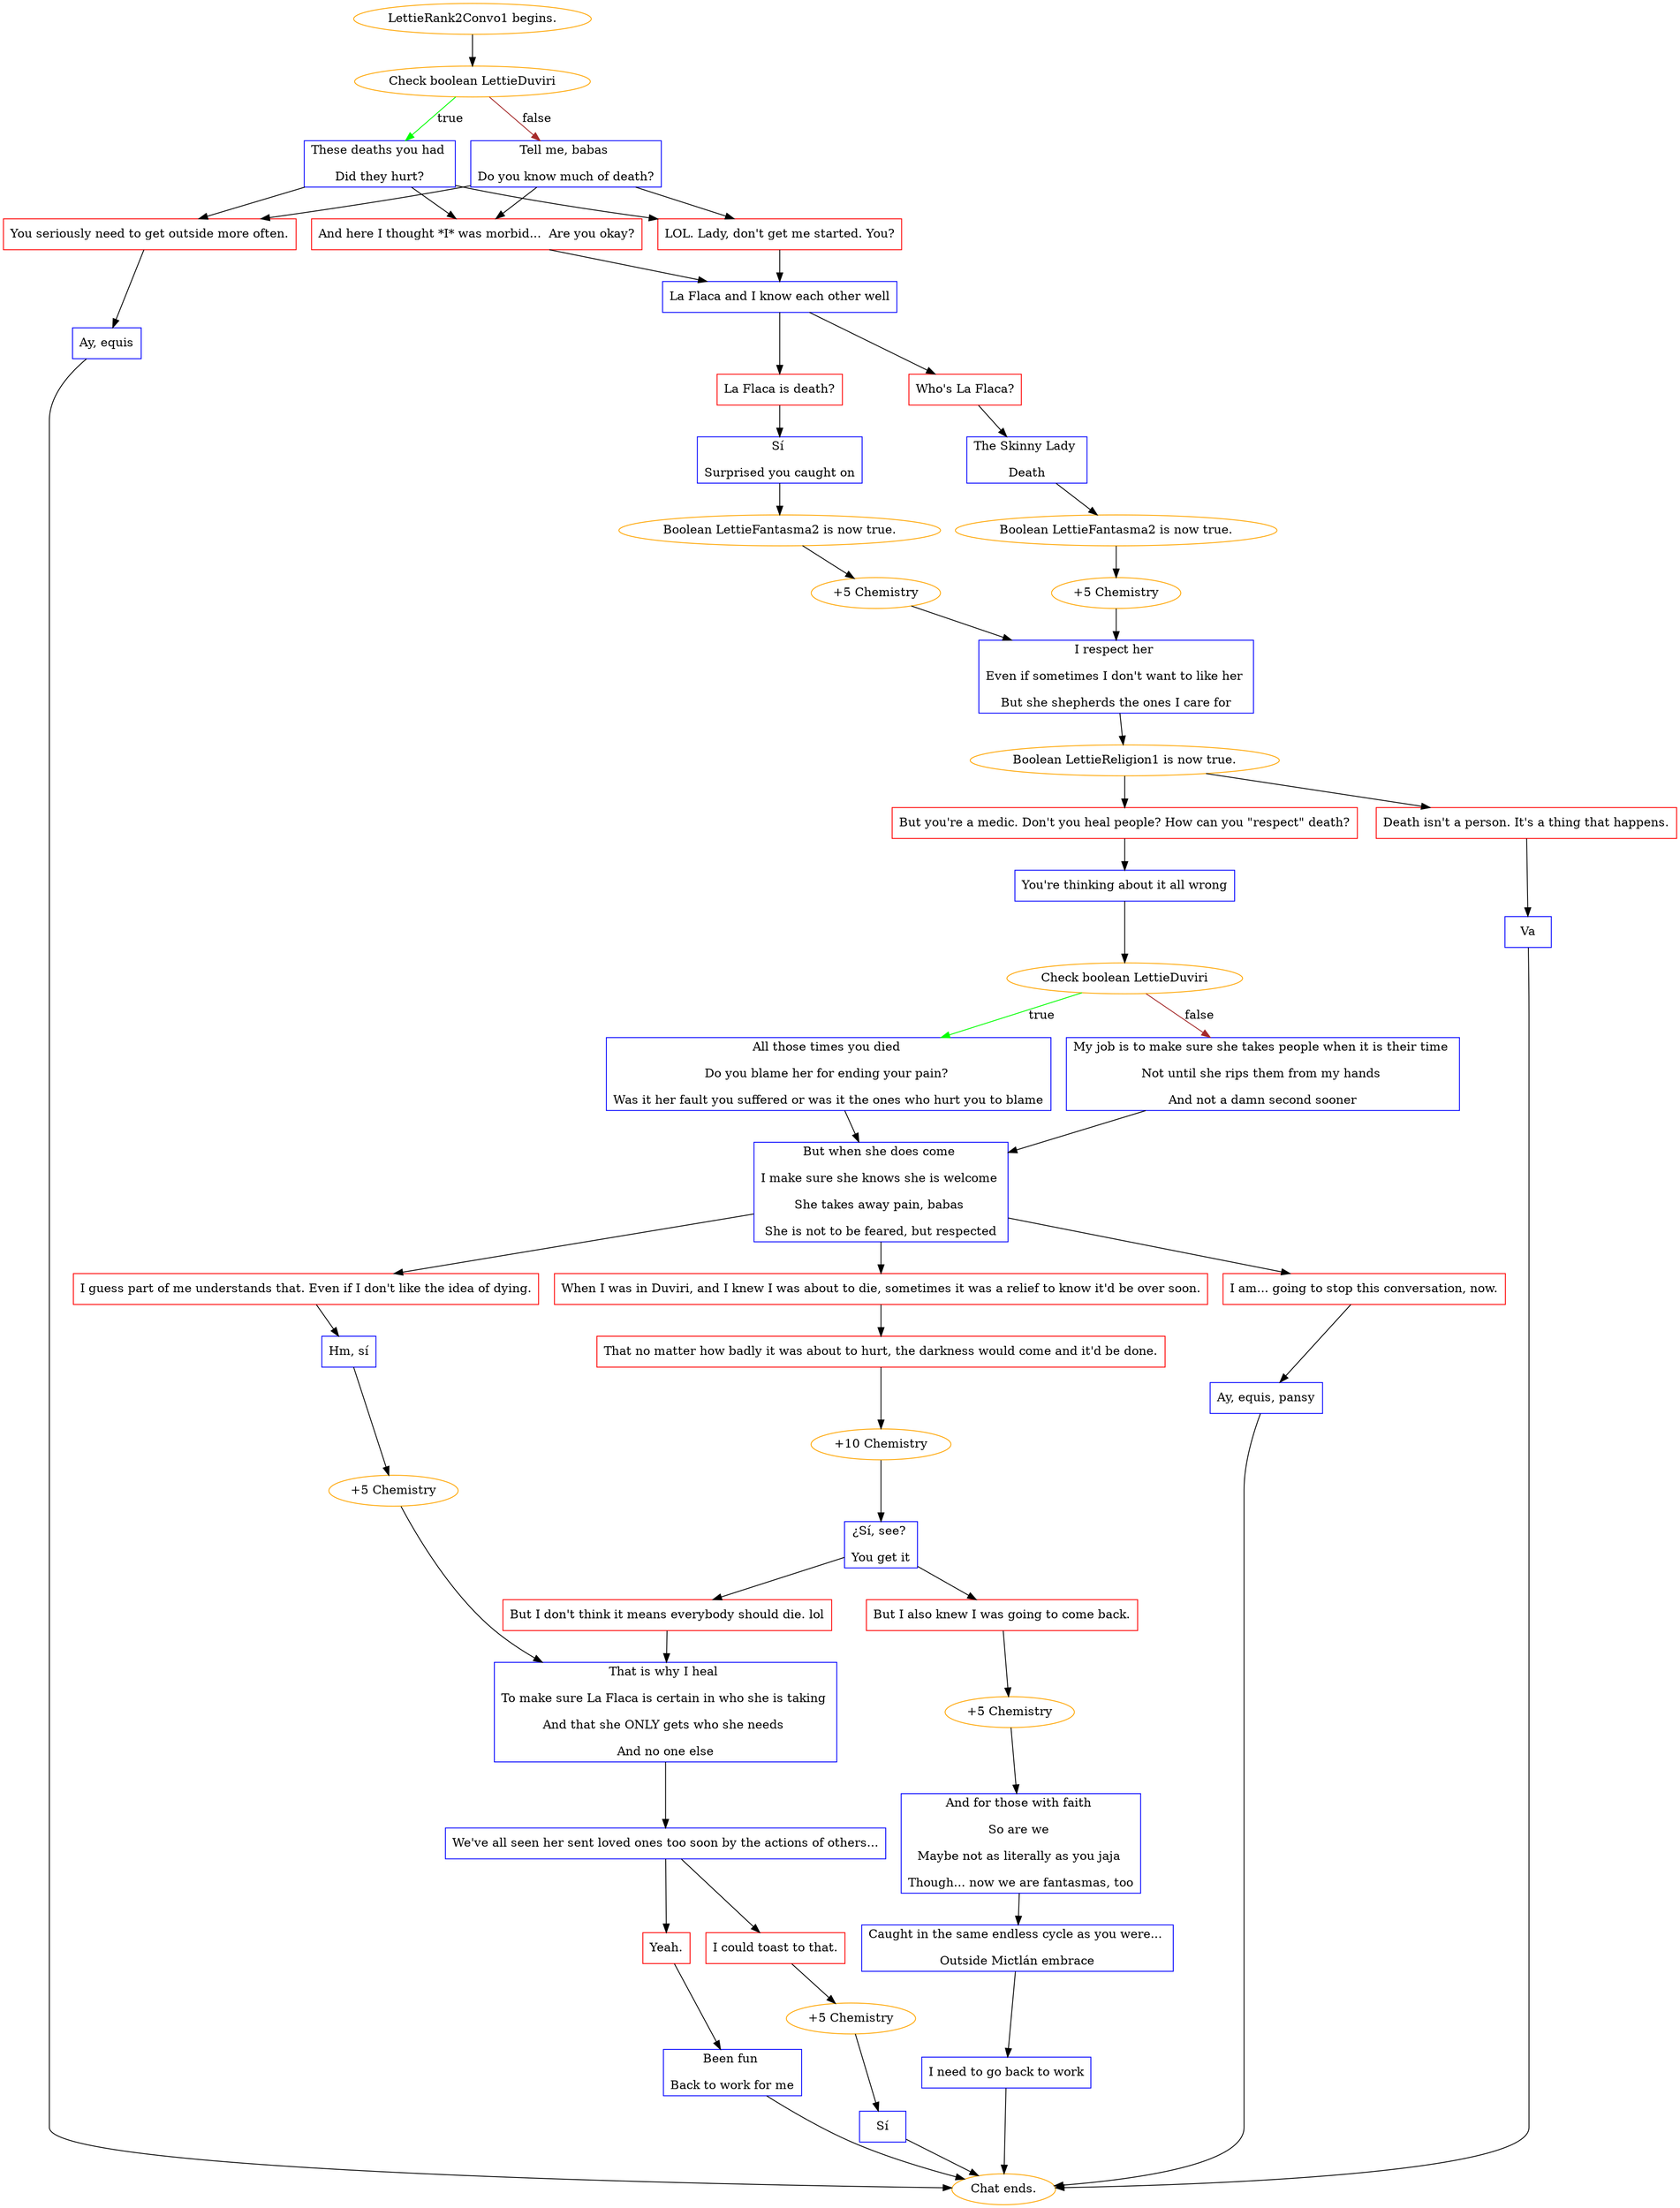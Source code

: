digraph {
	"LettieRank2Convo1 begins." [color=orange];
		"LettieRank2Convo1 begins." -> 249;
	249 [label="Check boolean LettieDuviri",color=orange];
		249 -> 250 [label=true,color=green];
		249 -> 252 [label=false,color=brown];
	250 [label="These deaths you had 
Did they hurt?",shape=box,color=blue];
		250 -> 254;
		250 -> 255;
		250 -> 256;
	252 [label="Tell me, babas 
Do you know much of death?",shape=box,color=blue];
		252 -> 254;
		252 -> 255;
		252 -> 256;
	254 [label="And here I thought *I* was morbid...  Are you okay?",shape=box,color=red];
		254 -> 257;
	255 [label="LOL. Lady, don't get me started. You?",shape=box,color=red];
		255 -> 257;
	256 [label="You seriously need to get outside more often.",shape=box,color=red];
		256 -> 258;
	257 [label="La Flaca and I know each other well",shape=box,color=blue];
		257 -> 260;
		257 -> 261;
	258 [label="Ay, equis",shape=box,color=blue];
		258 -> "Chat ends.";
	260 [label="La Flaca is death?",shape=box,color=red];
		260 -> 262;
	261 [label="Who's La Flaca?",shape=box,color=red];
		261 -> 263;
	"Chat ends." [color=orange];
	262 [label="Sí 
Surprised you caught on",shape=box,color=blue];
		262 -> "/EE/Types/Engine/SetBooleanDialogueNode:LettieFantasma2:266";
	263 [label="The Skinny Lady 
Death",shape=box,color=blue];
		263 -> "/EE/Types/Engine/SetBooleanDialogueNode:LettieFantasma2:267";
	"/EE/Types/Engine/SetBooleanDialogueNode:LettieFantasma2:266" [label="Boolean LettieFantasma2 is now true.",color=orange];
		"/EE/Types/Engine/SetBooleanDialogueNode:LettieFantasma2:266" -> 266;
	"/EE/Types/Engine/SetBooleanDialogueNode:LettieFantasma2:267" [label="Boolean LettieFantasma2 is now true.",color=orange];
		"/EE/Types/Engine/SetBooleanDialogueNode:LettieFantasma2:267" -> 267;
	266 [label="+5 Chemistry",color=orange];
		266 -> 268;
	267 [label="+5 Chemistry",color=orange];
		267 -> 268;
	268 [label="I respect her 
Even if sometimes I don't want to like her 
But she shepherds the ones I care for",shape=box,color=blue];
		268 -> "/EE/Types/Engine/SetBooleanDialogueNode:LettieReligion1:270:271";
	"/EE/Types/Engine/SetBooleanDialogueNode:LettieReligion1:270:271" [label="Boolean LettieReligion1 is now true.",color=orange];
		"/EE/Types/Engine/SetBooleanDialogueNode:LettieReligion1:270:271" -> 270;
		"/EE/Types/Engine/SetBooleanDialogueNode:LettieReligion1:270:271" -> 271;
	270 [label="But you're a medic. Don't you heal people? How can you \"respect\" death?",shape=box,color=red];
		270 -> 274;
	271 [label="Death isn't a person. It's a thing that happens.",shape=box,color=red];
		271 -> 272;
	274 [label="You're thinking about it all wrong",shape=box,color=blue];
		274 -> 275;
	272 [label="Va",shape=box,color=blue];
		272 -> "Chat ends.";
	275 [label="Check boolean LettieDuviri",color=orange];
		275 -> 276 [label=true,color=green];
		275 -> 277 [label=false,color=brown];
	276 [label="All those times you died 
Do you blame her for ending your pain? 
Was it her fault you suffered or was it the ones who hurt you to blame",shape=box,color=blue];
		276 -> 278;
	277 [label="My job is to make sure she takes people when it is their time 
Not until she rips them from my hands 
And not a damn second sooner",shape=box,color=blue];
		277 -> 278;
	278 [label="But when she does come 
I make sure she knows she is welcome 
She takes away pain, babas 
She is not to be feared, but respected",shape=box,color=blue];
		278 -> 279;
		278 -> 280;
		278 -> 281;
	279 [label="When I was in Duviri, and I knew I was about to die, sometimes it was a relief to know it'd be over soon.",shape=box,color=red];
		279 -> 285;
	280 [label="I guess part of me understands that. Even if I don't like the idea of dying.",shape=box,color=red];
		280 -> 92;
	281 [label="I am... going to stop this conversation, now.",shape=box,color=red];
		281 -> 282;
	285 [label="That no matter how badly it was about to hurt, the darkness would come and it'd be done.",shape=box,color=red];
		285 -> 286;
	92 [label="Hm, sí",shape=box,color=blue];
		92 -> 284;
	282 [label="Ay, equis, pansy",shape=box,color=blue];
		282 -> "Chat ends.";
	286 [label="+10 Chemistry",color=orange];
		286 -> 287;
	284 [label="+5 Chemistry",color=orange];
		284 -> 292;
	287 [label="¿Sí, see? 
You get it",shape=box,color=blue];
		287 -> 288;
		287 -> 289;
	292 [label="That is why I heal 
To make sure La Flaca is certain in who she is taking 
And that she ONLY gets who she needs 
And no one else",shape=box,color=blue];
		292 -> 294;
	288 [label="But I also knew I was going to come back.",shape=box,color=red];
		288 -> 303;
	289 [label="But I don't think it means everybody should die. lol",shape=box,color=red];
		289 -> 292;
	294 [label="We've all seen her sent loved ones too soon by the actions of others...",shape=box,color=blue];
		294 -> 295;
		294 -> 296;
	303 [label="+5 Chemistry",color=orange];
		303 -> 291;
	295 [label="Yeah.",shape=box,color=red];
		295 -> 300;
	296 [label="I could toast to that.",shape=box,color=red];
		296 -> 297;
	291 [label="And for those with faith 
So are we 
Maybe not as literally as you jaja 
Though... now we are fantasmas, too",shape=box,color=blue];
		291 -> 293;
	300 [label="Been fun 
Back to work for me",shape=box,color=blue];
		300 -> "Chat ends.";
	297 [label="+5 Chemistry",color=orange];
		297 -> 298;
	293 [label="Caught in the same endless cycle as you were... 
Outside Mictlán embrace",shape=box,color=blue];
		293 -> 302;
	298 [label="Sí",shape=box,color=blue];
		298 -> "Chat ends.";
	302 [label="I need to go back to work",shape=box,color=blue];
		302 -> "Chat ends.";
}